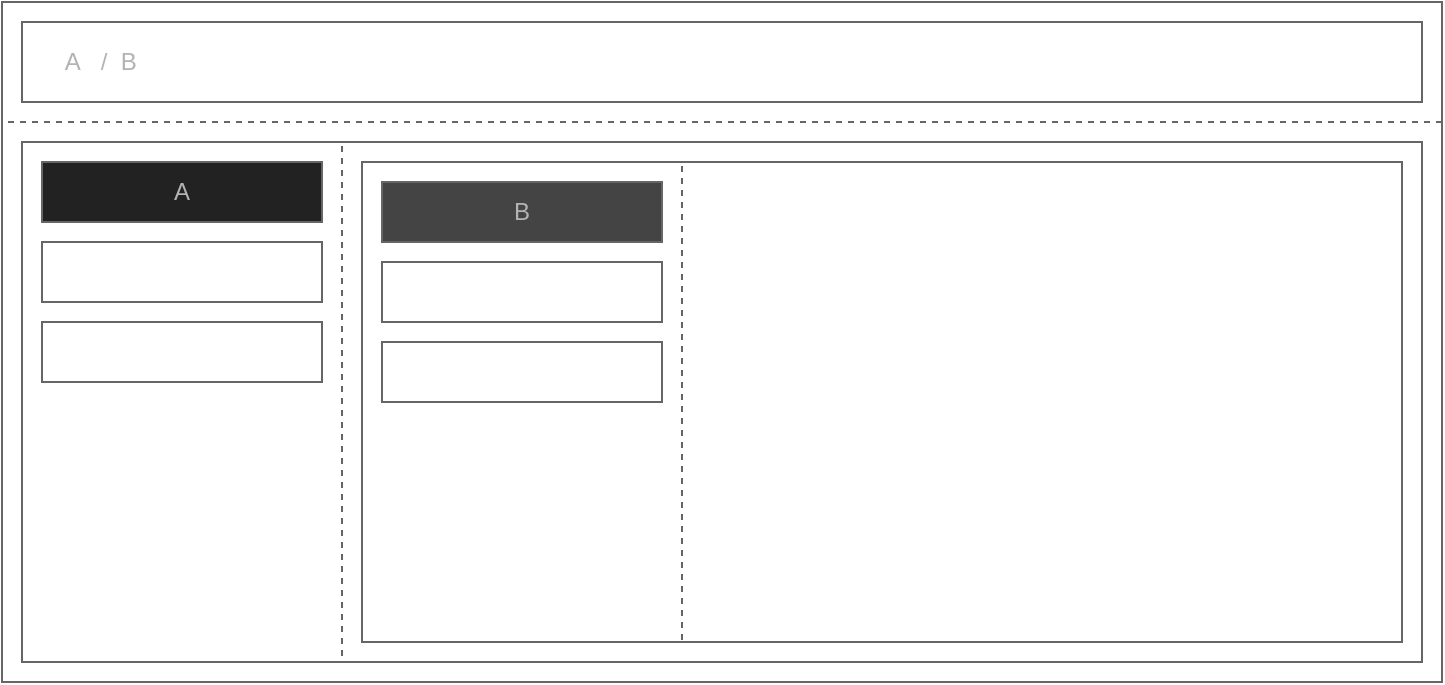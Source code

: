 <mxfile version="24.7.8">
  <diagram name="Page-1" id="Hzlsd_Lw4jd75wHJETEL">
    <mxGraphModel dx="1114" dy="854" grid="1" gridSize="10" guides="1" tooltips="1" connect="1" arrows="1" fold="1" page="1" pageScale="1" pageWidth="850" pageHeight="1100" math="0" shadow="0">
      <root>
        <mxCell id="0" />
        <mxCell id="1" parent="0" />
        <mxCell id="MkVQnHlVz6dzuj8BBIJb-21" value="" style="rounded=0;whiteSpace=wrap;html=1;fontSize=24;align=left;fillColor=none;strokeColor=#666666;dashed=1;" parent="1" vertex="1">
          <mxGeometry x="20" y="70" width="720" height="60" as="geometry" />
        </mxCell>
        <mxCell id="MkVQnHlVz6dzuj8BBIJb-20" value="" style="rounded=0;whiteSpace=wrap;html=1;fontSize=24;align=left;fillColor=none;strokeColor=#666666;" parent="1" vertex="1">
          <mxGeometry x="20" y="70" width="720" height="340" as="geometry" />
        </mxCell>
        <mxCell id="oPV0HBwj_D4OeO6ScQ04-35" value="&amp;nbsp; &amp;nbsp; &amp;nbsp; A&amp;nbsp; &amp;nbsp;/&amp;nbsp; B" style="rounded=0;whiteSpace=wrap;html=1;fontSize=12;align=left;fillColor=none;strokeColor=#666666;fontColor=#B3B3B3;" parent="1" vertex="1">
          <mxGeometry x="30" y="80" width="700" height="40" as="geometry" />
        </mxCell>
        <mxCell id="MkVQnHlVz6dzuj8BBIJb-1" value="" style="rounded=0;whiteSpace=wrap;html=1;fontSize=24;align=left;fillColor=none;strokeColor=#666666;dashed=1;" parent="1" vertex="1">
          <mxGeometry x="30" y="140" width="160" height="260" as="geometry" />
        </mxCell>
        <mxCell id="MkVQnHlVz6dzuj8BBIJb-2" value="" style="rounded=0;whiteSpace=wrap;html=1;fontSize=24;align=left;fillColor=none;strokeColor=#666666;" parent="1" vertex="1">
          <mxGeometry x="30" y="140" width="700" height="260" as="geometry" />
        </mxCell>
        <mxCell id="MkVQnHlVz6dzuj8BBIJb-3" value="" style="rounded=0;whiteSpace=wrap;html=1;fontSize=24;align=left;fillColor=none;strokeColor=#666666;" parent="1" vertex="1">
          <mxGeometry x="200" y="150" width="520" height="240" as="geometry" />
        </mxCell>
        <mxCell id="MkVQnHlVz6dzuj8BBIJb-4" value="A" style="rounded=0;whiteSpace=wrap;html=1;fontSize=12;align=center;fillColor=#222222;strokeColor=#666666;fontColor=#B3B3B3;" parent="1" vertex="1">
          <mxGeometry x="40" y="150" width="140" height="30" as="geometry" />
        </mxCell>
        <mxCell id="MkVQnHlVz6dzuj8BBIJb-5" value="" style="rounded=0;whiteSpace=wrap;html=1;fontSize=12;align=center;fillColor=none;strokeColor=#666666;fontColor=#B3B3B3;" parent="1" vertex="1">
          <mxGeometry x="40" y="190" width="140" height="30" as="geometry" />
        </mxCell>
        <mxCell id="MkVQnHlVz6dzuj8BBIJb-6" value="" style="rounded=0;whiteSpace=wrap;html=1;fontSize=12;align=center;fillColor=none;strokeColor=#666666;fontColor=#B3B3B3;" parent="1" vertex="1">
          <mxGeometry x="40" y="230" width="140" height="30" as="geometry" />
        </mxCell>
        <mxCell id="MkVQnHlVz6dzuj8BBIJb-7" value="B" style="rounded=0;whiteSpace=wrap;html=1;fontSize=12;align=center;fillColor=#444444;strokeColor=#666666;fontColor=#B3B3B3;" parent="1" vertex="1">
          <mxGeometry x="210" y="160" width="140" height="30" as="geometry" />
        </mxCell>
        <mxCell id="MkVQnHlVz6dzuj8BBIJb-8" value="" style="rounded=0;whiteSpace=wrap;html=1;fontSize=12;align=center;fillColor=none;strokeColor=#666666;fontColor=#B3B3B3;" parent="1" vertex="1">
          <mxGeometry x="210" y="200" width="140" height="30" as="geometry" />
        </mxCell>
        <mxCell id="MkVQnHlVz6dzuj8BBIJb-9" value="" style="rounded=0;whiteSpace=wrap;html=1;fontSize=12;align=center;fillColor=none;strokeColor=#666666;fontColor=#B3B3B3;" parent="1" vertex="1">
          <mxGeometry x="210" y="240" width="140" height="30" as="geometry" />
        </mxCell>
        <mxCell id="MkVQnHlVz6dzuj8BBIJb-14" value="" style="rounded=0;whiteSpace=wrap;html=1;fontSize=24;align=left;fillColor=none;strokeColor=#666666;dashed=1;" parent="1" vertex="1">
          <mxGeometry x="200" y="150" width="160" height="240" as="geometry" />
        </mxCell>
      </root>
    </mxGraphModel>
  </diagram>
</mxfile>
